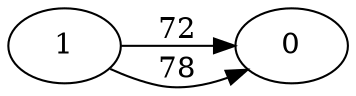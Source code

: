 digraph G {
ranksep = "equally";
rankdir = LR;
{rank = same; 0; };
{rank = same; 1; };
{rank = same; };
0
1->0[label="72"];
1->0[label="78"];
}
